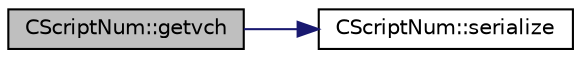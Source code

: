 digraph "CScriptNum::getvch"
{
  edge [fontname="Helvetica",fontsize="10",labelfontname="Helvetica",labelfontsize="10"];
  node [fontname="Helvetica",fontsize="10",shape=record];
  rankdir="LR";
  Node9 [label="CScriptNum::getvch",height=0.2,width=0.4,color="black", fillcolor="grey75", style="filled", fontcolor="black"];
  Node9 -> Node10 [color="midnightblue",fontsize="10",style="solid",fontname="Helvetica"];
  Node10 [label="CScriptNum::serialize",height=0.2,width=0.4,color="black", fillcolor="white", style="filled",URL="$class_c_script_num.html#a2e2c60f2646f03b5cec8d92a6d31b1e8"];
}
